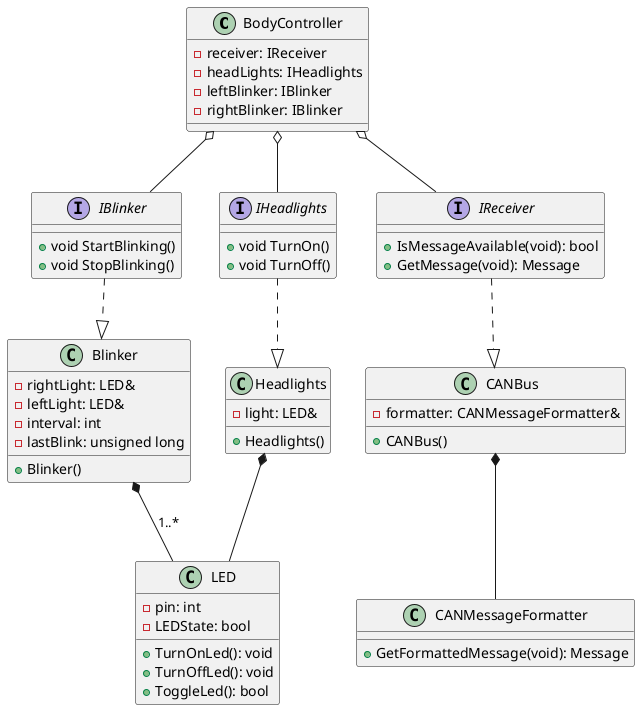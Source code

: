 @startuml BodyController

class BodyController{
- receiver: IReceiver
- headLights: IHeadlights
- leftBlinker: IBlinker
- rightBlinker: IBlinker
}

class LED{
- pin: int
- LEDState: bool
+ TurnOnLed(): void
+ TurnOffLed(): void
+ ToggleLed(): bool
}

class Headlights{
- light: LED&
+ Headlights()
}

class Blinker{
- rightLight: LED&
- leftLight: LED&
- interval: int
- lastBlink: unsigned long
+ Blinker()
}

interface IHeadlights{
+ void TurnOn()
+ void TurnOff()
}

interface IBlinker{
+ void StartBlinking()
+ void StopBlinking()
}

class CANBus {
- formatter: CANMessageFormatter&
+ CANBus()
}

class CANMessageFormatter{
+ GetFormattedMessage(void): Message
}


interface IReceiver {
+ IsMessageAvailable(void): bool
+ GetMessage(void): Message
}

BodyController o-- IHeadlights 
BodyController o-- IBlinker 
BodyController o-- IReceiver

CANBus <|.u. IReceiver
CANBus *-- CANMessageFormatter

Headlights <|.u. IHeadlights
Headlights *-- LED 

Blinker <|.u. IBlinker
Blinker *-- LED : 1..*

@enduml